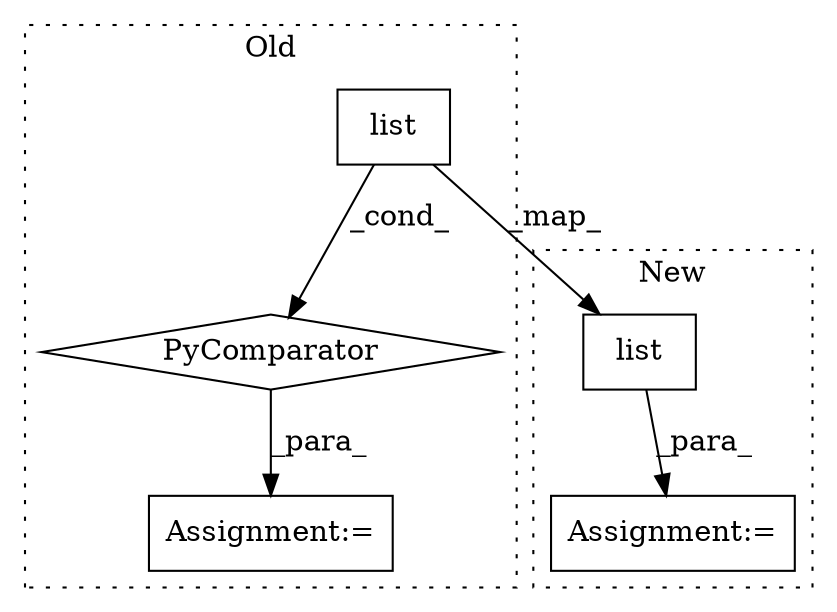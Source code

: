 digraph G {
subgraph cluster0 {
1 [label="list" a="32" s="11221,11240" l="5,1" shape="box"];
4 [label="Assignment:=" a="7" s="11203" l="1" shape="box"];
5 [label="PyComparator" a="113" s="11322" l="22" shape="diamond"];
label = "Old";
style="dotted";
}
subgraph cluster1 {
2 [label="list" a="32" s="11386,11405" l="5,1" shape="box"];
3 [label="Assignment:=" a="7" s="11455" l="1" shape="box"];
label = "New";
style="dotted";
}
1 -> 2 [label="_map_"];
1 -> 5 [label="_cond_"];
2 -> 3 [label="_para_"];
5 -> 4 [label="_para_"];
}